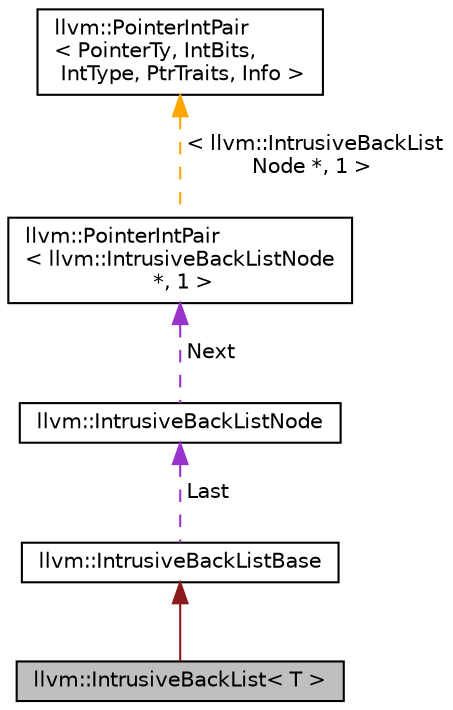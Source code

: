 digraph "llvm::IntrusiveBackList&lt; T &gt;"
{
 // LATEX_PDF_SIZE
  bgcolor="transparent";
  edge [fontname="Helvetica",fontsize="10",labelfontname="Helvetica",labelfontsize="10"];
  node [fontname="Helvetica",fontsize="10",shape=record];
  Node1 [label="llvm::IntrusiveBackList\< T \>",height=0.2,width=0.4,color="black", fillcolor="grey75", style="filled", fontcolor="black",tooltip=" "];
  Node2 -> Node1 [dir="back",color="firebrick4",fontsize="10",style="solid",fontname="Helvetica"];
  Node2 [label="llvm::IntrusiveBackListBase",height=0.2,width=0.4,color="black",URL="$structllvm_1_1IntrusiveBackListBase.html",tooltip=" "];
  Node3 -> Node2 [dir="back",color="darkorchid3",fontsize="10",style="dashed",label=" Last" ,fontname="Helvetica"];
  Node3 [label="llvm::IntrusiveBackListNode",height=0.2,width=0.4,color="black",URL="$structllvm_1_1IntrusiveBackListNode.html",tooltip=" "];
  Node4 -> Node3 [dir="back",color="darkorchid3",fontsize="10",style="dashed",label=" Next" ,fontname="Helvetica"];
  Node4 [label="llvm::PointerIntPair\l\< llvm::IntrusiveBackListNode\l *, 1 \>",height=0.2,width=0.4,color="black",URL="$classllvm_1_1PointerIntPair.html",tooltip=" "];
  Node5 -> Node4 [dir="back",color="orange",fontsize="10",style="dashed",label=" \< llvm::IntrusiveBackList\lNode *, 1 \>" ,fontname="Helvetica"];
  Node5 [label="llvm::PointerIntPair\l\< PointerTy, IntBits,\l IntType, PtrTraits, Info \>",height=0.2,width=0.4,color="black",URL="$classllvm_1_1PointerIntPair.html",tooltip="PointerIntPair - This class implements a pair of a pointer and small integer."];
}
